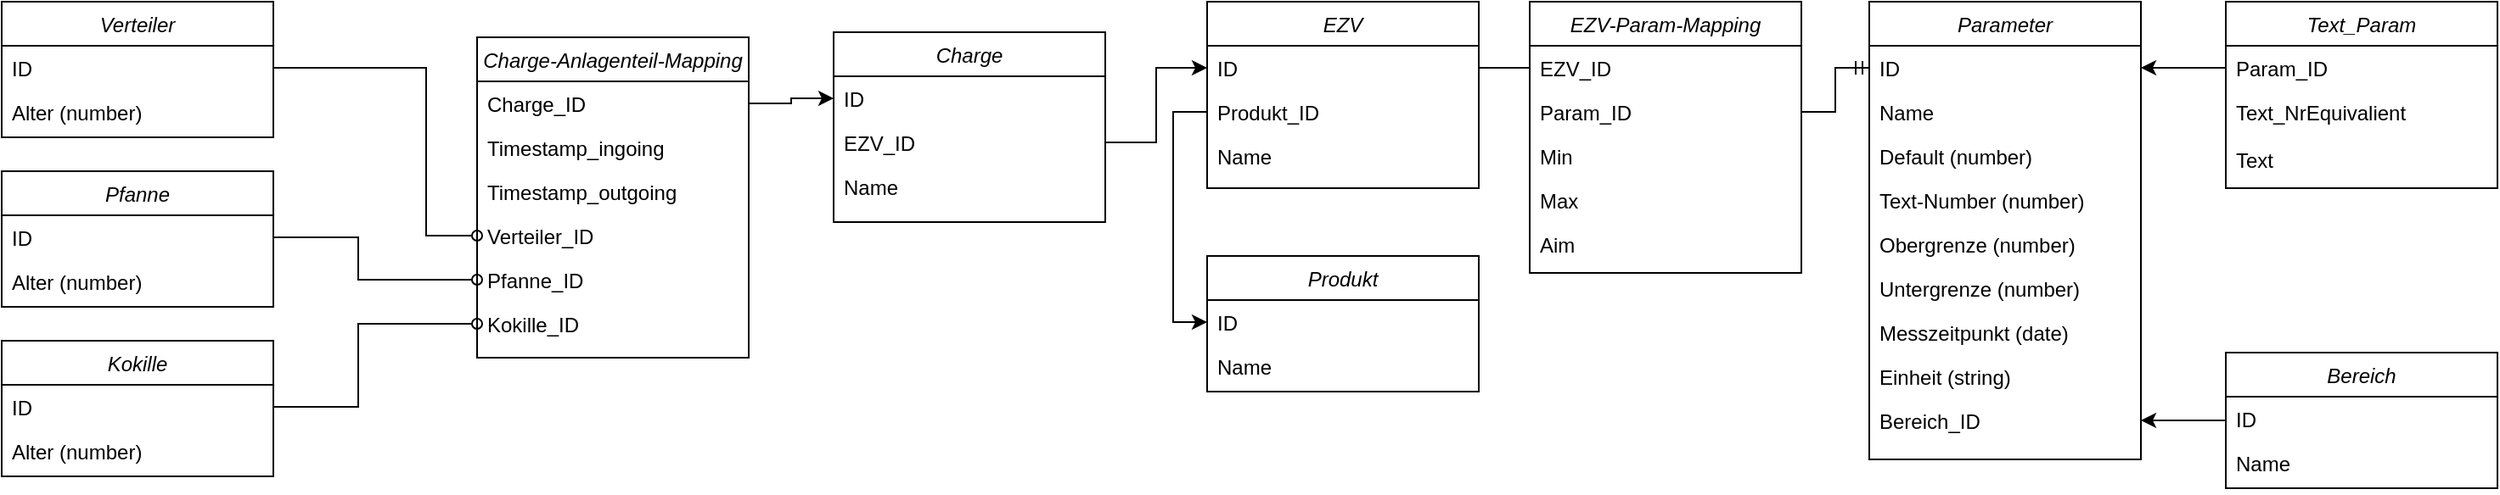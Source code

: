 <mxfile version="13.10.5" type="device"><diagram id="C5RBs43oDa-KdzZeNtuy" name="Page-1"><mxGraphModel dx="1808" dy="552" grid="1" gridSize="10" guides="1" tooltips="1" connect="1" arrows="1" fold="1" page="1" pageScale="1" pageWidth="827" pageHeight="1169" math="0" shadow="0"><root><mxCell id="WIyWlLk6GJQsqaUBKTNV-0"/><mxCell id="WIyWlLk6GJQsqaUBKTNV-1" parent="WIyWlLk6GJQsqaUBKTNV-0"/><mxCell id="XGNj_XzNaE9oyJNvo4-X-3" style="edgeStyle=orthogonalEdgeStyle;rounded=0;orthogonalLoop=1;jettySize=auto;html=1;exitX=1;exitY=0.5;exitDx=0;exitDy=0;entryX=0;entryY=0.5;entryDx=0;entryDy=0;endArrow=none;endFill=0;" parent="WIyWlLk6GJQsqaUBKTNV-1" source="zkfFHV4jXpPFQw0GAbJ--1" target="XGNj_XzNaE9oyJNvo4-X-1" edge="1"><mxGeometry relative="1" as="geometry"/></mxCell><mxCell id="zkfFHV4jXpPFQw0GAbJ--0" value="EZV" style="swimlane;fontStyle=2;align=center;verticalAlign=top;childLayout=stackLayout;horizontal=1;startSize=26;horizontalStack=0;resizeParent=1;resizeLast=0;collapsible=1;marginBottom=0;rounded=0;shadow=0;strokeWidth=1;" parent="WIyWlLk6GJQsqaUBKTNV-1" vertex="1"><mxGeometry x="10" y="120" width="160" height="110" as="geometry"><mxRectangle x="230" y="140" width="160" height="26" as="alternateBounds"/></mxGeometry></mxCell><mxCell id="zkfFHV4jXpPFQw0GAbJ--1" value="ID" style="text;align=left;verticalAlign=top;spacingLeft=4;spacingRight=4;overflow=hidden;rotatable=0;points=[[0,0.5],[1,0.5]];portConstraint=eastwest;" parent="zkfFHV4jXpPFQw0GAbJ--0" vertex="1"><mxGeometry y="26" width="160" height="26" as="geometry"/></mxCell><mxCell id="PeHHQMNG-OuGxsTBWXyu-22" value="Produkt_ID" style="text;align=left;verticalAlign=top;spacingLeft=4;spacingRight=4;overflow=hidden;rotatable=0;points=[[0,0.5],[1,0.5]];portConstraint=eastwest;rounded=0;shadow=0;html=0;" parent="zkfFHV4jXpPFQw0GAbJ--0" vertex="1"><mxGeometry y="52" width="160" height="26" as="geometry"/></mxCell><mxCell id="zkfFHV4jXpPFQw0GAbJ--2" value="Name" style="text;align=left;verticalAlign=top;spacingLeft=4;spacingRight=4;overflow=hidden;rotatable=0;points=[[0,0.5],[1,0.5]];portConstraint=eastwest;rounded=0;shadow=0;html=0;" parent="zkfFHV4jXpPFQw0GAbJ--0" vertex="1"><mxGeometry y="78" width="160" height="26" as="geometry"/></mxCell><mxCell id="XGNj_XzNaE9oyJNvo4-X-0" value="EZV-Param-Mapping" style="swimlane;fontStyle=2;align=center;verticalAlign=top;childLayout=stackLayout;horizontal=1;startSize=26;horizontalStack=0;resizeParent=1;resizeLast=0;collapsible=1;marginBottom=0;rounded=0;shadow=0;strokeWidth=1;" parent="WIyWlLk6GJQsqaUBKTNV-1" vertex="1"><mxGeometry x="200" y="120" width="160" height="160" as="geometry"><mxRectangle x="230" y="140" width="160" height="26" as="alternateBounds"/></mxGeometry></mxCell><mxCell id="XGNj_XzNaE9oyJNvo4-X-1" value="EZV_ID" style="text;align=left;verticalAlign=top;spacingLeft=4;spacingRight=4;overflow=hidden;rotatable=0;points=[[0,0.5],[1,0.5]];portConstraint=eastwest;" parent="XGNj_XzNaE9oyJNvo4-X-0" vertex="1"><mxGeometry y="26" width="160" height="26" as="geometry"/></mxCell><mxCell id="XGNj_XzNaE9oyJNvo4-X-2" value="Param_ID" style="text;align=left;verticalAlign=top;spacingLeft=4;spacingRight=4;overflow=hidden;rotatable=0;points=[[0,0.5],[1,0.5]];portConstraint=eastwest;rounded=0;shadow=0;html=0;" parent="XGNj_XzNaE9oyJNvo4-X-0" vertex="1"><mxGeometry y="52" width="160" height="26" as="geometry"/></mxCell><mxCell id="XGNj_XzNaE9oyJNvo4-X-25" value="Min" style="text;align=left;verticalAlign=top;spacingLeft=4;spacingRight=4;overflow=hidden;rotatable=0;points=[[0,0.5],[1,0.5]];portConstraint=eastwest;rounded=0;shadow=0;html=0;" parent="XGNj_XzNaE9oyJNvo4-X-0" vertex="1"><mxGeometry y="78" width="160" height="26" as="geometry"/></mxCell><mxCell id="XGNj_XzNaE9oyJNvo4-X-26" value="Max" style="text;align=left;verticalAlign=top;spacingLeft=4;spacingRight=4;overflow=hidden;rotatable=0;points=[[0,0.5],[1,0.5]];portConstraint=eastwest;rounded=0;shadow=0;html=0;" parent="XGNj_XzNaE9oyJNvo4-X-0" vertex="1"><mxGeometry y="104" width="160" height="26" as="geometry"/></mxCell><mxCell id="XGNj_XzNaE9oyJNvo4-X-27" value="Aim" style="text;align=left;verticalAlign=top;spacingLeft=4;spacingRight=4;overflow=hidden;rotatable=0;points=[[0,0.5],[1,0.5]];portConstraint=eastwest;rounded=0;shadow=0;html=0;" parent="XGNj_XzNaE9oyJNvo4-X-0" vertex="1"><mxGeometry y="130" width="160" height="26" as="geometry"/></mxCell><mxCell id="XGNj_XzNaE9oyJNvo4-X-4" value="Parameter" style="swimlane;fontStyle=2;align=center;verticalAlign=top;childLayout=stackLayout;horizontal=1;startSize=26;horizontalStack=0;resizeParent=1;resizeLast=0;collapsible=1;marginBottom=0;rounded=0;shadow=0;strokeWidth=1;" parent="WIyWlLk6GJQsqaUBKTNV-1" vertex="1"><mxGeometry x="400" y="120" width="160" height="270" as="geometry"><mxRectangle x="230" y="140" width="160" height="26" as="alternateBounds"/></mxGeometry></mxCell><mxCell id="XGNj_XzNaE9oyJNvo4-X-5" value="ID" style="text;align=left;verticalAlign=top;spacingLeft=4;spacingRight=4;overflow=hidden;rotatable=0;points=[[0,0.5],[1,0.5]];portConstraint=eastwest;" parent="XGNj_XzNaE9oyJNvo4-X-4" vertex="1"><mxGeometry y="26" width="160" height="26" as="geometry"/></mxCell><mxCell id="PeHHQMNG-OuGxsTBWXyu-50" value="Name" style="text;align=left;verticalAlign=top;spacingLeft=4;spacingRight=4;overflow=hidden;rotatable=0;points=[[0,0.5],[1,0.5]];portConstraint=eastwest;" parent="XGNj_XzNaE9oyJNvo4-X-4" vertex="1"><mxGeometry y="52" width="160" height="26" as="geometry"/></mxCell><mxCell id="XGNj_XzNaE9oyJNvo4-X-6" value="Default (number)" style="text;align=left;verticalAlign=top;spacingLeft=4;spacingRight=4;overflow=hidden;rotatable=0;points=[[0,0.5],[1,0.5]];portConstraint=eastwest;rounded=0;shadow=0;html=0;" parent="XGNj_XzNaE9oyJNvo4-X-4" vertex="1"><mxGeometry y="78" width="160" height="26" as="geometry"/></mxCell><mxCell id="XGNj_XzNaE9oyJNvo4-X-14" value="Text-Number (number)" style="text;align=left;verticalAlign=top;spacingLeft=4;spacingRight=4;overflow=hidden;rotatable=0;points=[[0,0.5],[1,0.5]];portConstraint=eastwest;rounded=0;shadow=0;html=0;" parent="XGNj_XzNaE9oyJNvo4-X-4" vertex="1"><mxGeometry y="104" width="160" height="26" as="geometry"/></mxCell><mxCell id="XGNj_XzNaE9oyJNvo4-X-8" value="Obergrenze (number)" style="text;align=left;verticalAlign=top;spacingLeft=4;spacingRight=4;overflow=hidden;rotatable=0;points=[[0,0.5],[1,0.5]];portConstraint=eastwest;rounded=0;shadow=0;html=0;" parent="XGNj_XzNaE9oyJNvo4-X-4" vertex="1"><mxGeometry y="130" width="160" height="26" as="geometry"/></mxCell><mxCell id="XGNj_XzNaE9oyJNvo4-X-9" value="Untergrenze (number)" style="text;align=left;verticalAlign=top;spacingLeft=4;spacingRight=4;overflow=hidden;rotatable=0;points=[[0,0.5],[1,0.5]];portConstraint=eastwest;rounded=0;shadow=0;html=0;" parent="XGNj_XzNaE9oyJNvo4-X-4" vertex="1"><mxGeometry y="156" width="160" height="26" as="geometry"/></mxCell><mxCell id="XGNj_XzNaE9oyJNvo4-X-10" value="Messzeitpunkt (date)" style="text;align=left;verticalAlign=top;spacingLeft=4;spacingRight=4;overflow=hidden;rotatable=0;points=[[0,0.5],[1,0.5]];portConstraint=eastwest;rounded=0;shadow=0;html=0;" parent="XGNj_XzNaE9oyJNvo4-X-4" vertex="1"><mxGeometry y="182" width="160" height="26" as="geometry"/></mxCell><mxCell id="XGNj_XzNaE9oyJNvo4-X-11" value="Einheit (string)" style="text;align=left;verticalAlign=top;spacingLeft=4;spacingRight=4;overflow=hidden;rotatable=0;points=[[0,0.5],[1,0.5]];portConstraint=eastwest;rounded=0;shadow=0;html=0;" parent="XGNj_XzNaE9oyJNvo4-X-4" vertex="1"><mxGeometry y="208" width="160" height="26" as="geometry"/></mxCell><mxCell id="XGNj_XzNaE9oyJNvo4-X-16" value="Bereich_ID " style="text;align=left;verticalAlign=top;spacingLeft=4;spacingRight=4;overflow=hidden;rotatable=0;points=[[0,0.5],[1,0.5]];portConstraint=eastwest;rounded=0;shadow=0;html=0;" parent="XGNj_XzNaE9oyJNvo4-X-4" vertex="1"><mxGeometry y="234" width="160" height="26" as="geometry"/></mxCell><mxCell id="XGNj_XzNaE9oyJNvo4-X-18" value="Text_Param" style="swimlane;fontStyle=2;align=center;verticalAlign=top;childLayout=stackLayout;horizontal=1;startSize=26;horizontalStack=0;resizeParent=1;resizeLast=0;collapsible=1;marginBottom=0;rounded=0;shadow=0;strokeWidth=1;" parent="WIyWlLk6GJQsqaUBKTNV-1" vertex="1"><mxGeometry x="610" y="120" width="160" height="110" as="geometry"><mxRectangle x="230" y="140" width="160" height="26" as="alternateBounds"/></mxGeometry></mxCell><mxCell id="XGNj_XzNaE9oyJNvo4-X-19" value="Param_ID" style="text;align=left;verticalAlign=top;spacingLeft=4;spacingRight=4;overflow=hidden;rotatable=0;points=[[0,0.5],[1,0.5]];portConstraint=eastwest;" parent="XGNj_XzNaE9oyJNvo4-X-18" vertex="1"><mxGeometry y="26" width="160" height="26" as="geometry"/></mxCell><mxCell id="XGNj_XzNaE9oyJNvo4-X-20" value="Text_NrEquivalient&#xA;" style="text;align=left;verticalAlign=top;spacingLeft=4;spacingRight=4;overflow=hidden;rotatable=0;points=[[0,0.5],[1,0.5]];portConstraint=eastwest;rounded=0;shadow=0;html=0;" parent="XGNj_XzNaE9oyJNvo4-X-18" vertex="1"><mxGeometry y="52" width="160" height="28" as="geometry"/></mxCell><mxCell id="XGNj_XzNaE9oyJNvo4-X-22" value="Text" style="text;align=left;verticalAlign=top;spacingLeft=4;spacingRight=4;overflow=hidden;rotatable=0;points=[[0,0.5],[1,0.5]];portConstraint=eastwest;rounded=0;shadow=0;html=0;" parent="XGNj_XzNaE9oyJNvo4-X-18" vertex="1"><mxGeometry y="80" width="160" height="28" as="geometry"/></mxCell><mxCell id="XGNj_XzNaE9oyJNvo4-X-34" style="edgeStyle=orthogonalEdgeStyle;rounded=0;orthogonalLoop=1;jettySize=auto;html=1;exitX=1;exitY=0.5;exitDx=0;exitDy=0;entryX=0;entryY=0.5;entryDx=0;entryDy=0;startArrow=none;startFill=0;endArrow=ERmandOne;endFill=0;" parent="WIyWlLk6GJQsqaUBKTNV-1" source="XGNj_XzNaE9oyJNvo4-X-2" target="XGNj_XzNaE9oyJNvo4-X-5" edge="1"><mxGeometry relative="1" as="geometry"/></mxCell><mxCell id="PeHHQMNG-OuGxsTBWXyu-10" style="edgeStyle=orthogonalEdgeStyle;rounded=0;orthogonalLoop=1;jettySize=auto;html=1;" parent="WIyWlLk6GJQsqaUBKTNV-1" source="PeHHQMNG-OuGxsTBWXyu-5" target="XGNj_XzNaE9oyJNvo4-X-16" edge="1"><mxGeometry relative="1" as="geometry"/></mxCell><mxCell id="PeHHQMNG-OuGxsTBWXyu-5" value="Bereich" style="swimlane;fontStyle=2;align=center;verticalAlign=top;childLayout=stackLayout;horizontal=1;startSize=26;horizontalStack=0;resizeParent=1;resizeLast=0;collapsible=1;marginBottom=0;rounded=0;shadow=0;strokeWidth=1;" parent="WIyWlLk6GJQsqaUBKTNV-1" vertex="1"><mxGeometry x="610" y="327" width="160" height="80" as="geometry"><mxRectangle x="230" y="140" width="160" height="26" as="alternateBounds"/></mxGeometry></mxCell><mxCell id="PeHHQMNG-OuGxsTBWXyu-6" value="ID" style="text;align=left;verticalAlign=top;spacingLeft=4;spacingRight=4;overflow=hidden;rotatable=0;points=[[0,0.5],[1,0.5]];portConstraint=eastwest;" parent="PeHHQMNG-OuGxsTBWXyu-5" vertex="1"><mxGeometry y="26" width="160" height="26" as="geometry"/></mxCell><mxCell id="PeHHQMNG-OuGxsTBWXyu-8" value="Name" style="text;align=left;verticalAlign=top;spacingLeft=4;spacingRight=4;overflow=hidden;rotatable=0;points=[[0,0.5],[1,0.5]];portConstraint=eastwest;rounded=0;shadow=0;html=0;" parent="PeHHQMNG-OuGxsTBWXyu-5" vertex="1"><mxGeometry y="52" width="160" height="28" as="geometry"/></mxCell><mxCell id="PeHHQMNG-OuGxsTBWXyu-11" style="edgeStyle=orthogonalEdgeStyle;rounded=0;orthogonalLoop=1;jettySize=auto;html=1;entryX=1;entryY=0.5;entryDx=0;entryDy=0;" parent="WIyWlLk6GJQsqaUBKTNV-1" source="XGNj_XzNaE9oyJNvo4-X-19" target="XGNj_XzNaE9oyJNvo4-X-5" edge="1"><mxGeometry relative="1" as="geometry"/></mxCell><mxCell id="PeHHQMNG-OuGxsTBWXyu-19" value="Produkt" style="swimlane;fontStyle=2;align=center;verticalAlign=top;childLayout=stackLayout;horizontal=1;startSize=26;horizontalStack=0;resizeParent=1;resizeLast=0;collapsible=1;marginBottom=0;rounded=0;shadow=0;strokeWidth=1;" parent="WIyWlLk6GJQsqaUBKTNV-1" vertex="1"><mxGeometry x="10" y="270" width="160" height="80" as="geometry"><mxRectangle x="230" y="140" width="160" height="26" as="alternateBounds"/></mxGeometry></mxCell><mxCell id="PeHHQMNG-OuGxsTBWXyu-20" value="ID" style="text;align=left;verticalAlign=top;spacingLeft=4;spacingRight=4;overflow=hidden;rotatable=0;points=[[0,0.5],[1,0.5]];portConstraint=eastwest;" parent="PeHHQMNG-OuGxsTBWXyu-19" vertex="1"><mxGeometry y="26" width="160" height="26" as="geometry"/></mxCell><mxCell id="PeHHQMNG-OuGxsTBWXyu-21" value="Name" style="text;align=left;verticalAlign=top;spacingLeft=4;spacingRight=4;overflow=hidden;rotatable=0;points=[[0,0.5],[1,0.5]];portConstraint=eastwest;rounded=0;shadow=0;html=0;" parent="PeHHQMNG-OuGxsTBWXyu-19" vertex="1"><mxGeometry y="52" width="160" height="26" as="geometry"/></mxCell><mxCell id="PeHHQMNG-OuGxsTBWXyu-23" value="Charge" style="swimlane;fontStyle=2;align=center;verticalAlign=top;childLayout=stackLayout;horizontal=1;startSize=26;horizontalStack=0;resizeParent=1;resizeLast=0;collapsible=1;marginBottom=0;rounded=0;shadow=0;strokeWidth=1;" parent="WIyWlLk6GJQsqaUBKTNV-1" vertex="1"><mxGeometry x="-210" y="138" width="160" height="112" as="geometry"><mxRectangle x="230" y="140" width="160" height="26" as="alternateBounds"/></mxGeometry></mxCell><mxCell id="PeHHQMNG-OuGxsTBWXyu-24" value="ID" style="text;align=left;verticalAlign=top;spacingLeft=4;spacingRight=4;overflow=hidden;rotatable=0;points=[[0,0.5],[1,0.5]];portConstraint=eastwest;" parent="PeHHQMNG-OuGxsTBWXyu-23" vertex="1"><mxGeometry y="26" width="160" height="26" as="geometry"/></mxCell><mxCell id="PeHHQMNG-OuGxsTBWXyu-25" value="EZV_ID" style="text;align=left;verticalAlign=top;spacingLeft=4;spacingRight=4;overflow=hidden;rotatable=0;points=[[0,0.5],[1,0.5]];portConstraint=eastwest;rounded=0;shadow=0;html=0;" parent="PeHHQMNG-OuGxsTBWXyu-23" vertex="1"><mxGeometry y="52" width="160" height="26" as="geometry"/></mxCell><mxCell id="PeHHQMNG-OuGxsTBWXyu-49" value="Name" style="text;align=left;verticalAlign=top;spacingLeft=4;spacingRight=4;overflow=hidden;rotatable=0;points=[[0,0.5],[1,0.5]];portConstraint=eastwest;rounded=0;shadow=0;html=0;" parent="PeHHQMNG-OuGxsTBWXyu-23" vertex="1"><mxGeometry y="78" width="160" height="26" as="geometry"/></mxCell><mxCell id="PeHHQMNG-OuGxsTBWXyu-28" style="edgeStyle=orthogonalEdgeStyle;rounded=0;orthogonalLoop=1;jettySize=auto;html=1;entryX=0;entryY=0.5;entryDx=0;entryDy=0;" parent="WIyWlLk6GJQsqaUBKTNV-1" source="PeHHQMNG-OuGxsTBWXyu-22" target="PeHHQMNG-OuGxsTBWXyu-20" edge="1"><mxGeometry relative="1" as="geometry"/></mxCell><mxCell id="PeHHQMNG-OuGxsTBWXyu-29" style="edgeStyle=orthogonalEdgeStyle;rounded=0;orthogonalLoop=1;jettySize=auto;html=1;entryX=0;entryY=0.5;entryDx=0;entryDy=0;" parent="WIyWlLk6GJQsqaUBKTNV-1" source="PeHHQMNG-OuGxsTBWXyu-25" target="zkfFHV4jXpPFQw0GAbJ--1" edge="1"><mxGeometry relative="1" as="geometry"/></mxCell><mxCell id="PeHHQMNG-OuGxsTBWXyu-33" value="Verteiler" style="swimlane;fontStyle=2;align=center;verticalAlign=top;childLayout=stackLayout;horizontal=1;startSize=26;horizontalStack=0;resizeParent=1;resizeLast=0;collapsible=1;marginBottom=0;rounded=0;shadow=0;strokeWidth=1;" parent="WIyWlLk6GJQsqaUBKTNV-1" vertex="1"><mxGeometry x="-700" y="120" width="160" height="80" as="geometry"><mxRectangle x="230" y="140" width="160" height="26" as="alternateBounds"/></mxGeometry></mxCell><mxCell id="PeHHQMNG-OuGxsTBWXyu-34" value="ID" style="text;align=left;verticalAlign=top;spacingLeft=4;spacingRight=4;overflow=hidden;rotatable=0;points=[[0,0.5],[1,0.5]];portConstraint=eastwest;" parent="PeHHQMNG-OuGxsTBWXyu-33" vertex="1"><mxGeometry y="26" width="160" height="26" as="geometry"/></mxCell><mxCell id="PeHHQMNG-OuGxsTBWXyu-38" value="Alter (number)" style="text;align=left;verticalAlign=top;spacingLeft=4;spacingRight=4;overflow=hidden;rotatable=0;points=[[0,0.5],[1,0.5]];portConstraint=eastwest;rounded=0;shadow=0;html=0;" parent="PeHHQMNG-OuGxsTBWXyu-33" vertex="1"><mxGeometry y="52" width="160" height="26" as="geometry"/></mxCell><mxCell id="PeHHQMNG-OuGxsTBWXyu-39" value="Pfanne" style="swimlane;fontStyle=2;align=center;verticalAlign=top;childLayout=stackLayout;horizontal=1;startSize=26;horizontalStack=0;resizeParent=1;resizeLast=0;collapsible=1;marginBottom=0;rounded=0;shadow=0;strokeWidth=1;" parent="WIyWlLk6GJQsqaUBKTNV-1" vertex="1"><mxGeometry x="-700" y="220" width="160" height="80" as="geometry"><mxRectangle x="230" y="140" width="160" height="26" as="alternateBounds"/></mxGeometry></mxCell><mxCell id="PeHHQMNG-OuGxsTBWXyu-40" value="ID" style="text;align=left;verticalAlign=top;spacingLeft=4;spacingRight=4;overflow=hidden;rotatable=0;points=[[0,0.5],[1,0.5]];portConstraint=eastwest;" parent="PeHHQMNG-OuGxsTBWXyu-39" vertex="1"><mxGeometry y="26" width="160" height="26" as="geometry"/></mxCell><mxCell id="PeHHQMNG-OuGxsTBWXyu-41" value="Alter (number)" style="text;align=left;verticalAlign=top;spacingLeft=4;spacingRight=4;overflow=hidden;rotatable=0;points=[[0,0.5],[1,0.5]];portConstraint=eastwest;rounded=0;shadow=0;html=0;" parent="PeHHQMNG-OuGxsTBWXyu-39" vertex="1"><mxGeometry y="52" width="160" height="26" as="geometry"/></mxCell><mxCell id="PeHHQMNG-OuGxsTBWXyu-42" value="Kokille" style="swimlane;fontStyle=2;align=center;verticalAlign=top;childLayout=stackLayout;horizontal=1;startSize=26;horizontalStack=0;resizeParent=1;resizeLast=0;collapsible=1;marginBottom=0;rounded=0;shadow=0;strokeWidth=1;" parent="WIyWlLk6GJQsqaUBKTNV-1" vertex="1"><mxGeometry x="-700" y="320" width="160" height="80" as="geometry"><mxRectangle x="230" y="140" width="160" height="26" as="alternateBounds"/></mxGeometry></mxCell><mxCell id="PeHHQMNG-OuGxsTBWXyu-43" value="ID" style="text;align=left;verticalAlign=top;spacingLeft=4;spacingRight=4;overflow=hidden;rotatable=0;points=[[0,0.5],[1,0.5]];portConstraint=eastwest;" parent="PeHHQMNG-OuGxsTBWXyu-42" vertex="1"><mxGeometry y="26" width="160" height="26" as="geometry"/></mxCell><mxCell id="PeHHQMNG-OuGxsTBWXyu-44" value="Alter (number)" style="text;align=left;verticalAlign=top;spacingLeft=4;spacingRight=4;overflow=hidden;rotatable=0;points=[[0,0.5],[1,0.5]];portConstraint=eastwest;rounded=0;shadow=0;html=0;" parent="PeHHQMNG-OuGxsTBWXyu-42" vertex="1"><mxGeometry y="52" width="160" height="26" as="geometry"/></mxCell><mxCell id="TNxFuMEdjKFLOpgr-wDr-0" value="Charge-Anlagenteil-Mapping" style="swimlane;fontStyle=2;align=center;verticalAlign=top;childLayout=stackLayout;horizontal=1;startSize=26;horizontalStack=0;resizeParent=1;resizeLast=0;collapsible=1;marginBottom=0;rounded=0;shadow=0;strokeWidth=1;" vertex="1" parent="WIyWlLk6GJQsqaUBKTNV-1"><mxGeometry x="-420" y="141" width="160" height="189" as="geometry"><mxRectangle x="230" y="140" width="160" height="26" as="alternateBounds"/></mxGeometry></mxCell><mxCell id="TNxFuMEdjKFLOpgr-wDr-2" value="Charge_ID" style="text;align=left;verticalAlign=top;spacingLeft=4;spacingRight=4;overflow=hidden;rotatable=0;points=[[0,0.5],[1,0.5]];portConstraint=eastwest;rounded=0;shadow=0;html=0;" vertex="1" parent="TNxFuMEdjKFLOpgr-wDr-0"><mxGeometry y="26" width="160" height="26" as="geometry"/></mxCell><mxCell id="TNxFuMEdjKFLOpgr-wDr-3" value="Timestamp_ingoing" style="text;align=left;verticalAlign=top;spacingLeft=4;spacingRight=4;overflow=hidden;rotatable=0;points=[[0,0.5],[1,0.5]];portConstraint=eastwest;rounded=0;shadow=0;html=0;" vertex="1" parent="TNxFuMEdjKFLOpgr-wDr-0"><mxGeometry y="52" width="160" height="26" as="geometry"/></mxCell><mxCell id="TNxFuMEdjKFLOpgr-wDr-7" value="Timestamp_outgoing" style="text;align=left;verticalAlign=top;spacingLeft=4;spacingRight=4;overflow=hidden;rotatable=0;points=[[0,0.5],[1,0.5]];portConstraint=eastwest;rounded=0;shadow=0;html=0;" vertex="1" parent="TNxFuMEdjKFLOpgr-wDr-0"><mxGeometry y="78" width="160" height="26" as="geometry"/></mxCell><mxCell id="TNxFuMEdjKFLOpgr-wDr-4" value="Verteiler_ID" style="text;align=left;verticalAlign=top;spacingLeft=4;spacingRight=4;overflow=hidden;rotatable=0;points=[[0,0.5],[1,0.5]];portConstraint=eastwest;rounded=0;shadow=0;html=0;" vertex="1" parent="TNxFuMEdjKFLOpgr-wDr-0"><mxGeometry y="104" width="160" height="26" as="geometry"/></mxCell><mxCell id="TNxFuMEdjKFLOpgr-wDr-5" value="Pfanne_ID" style="text;align=left;verticalAlign=top;spacingLeft=4;spacingRight=4;overflow=hidden;rotatable=0;points=[[0,0.5],[1,0.5]];portConstraint=eastwest;rounded=0;shadow=0;html=0;" vertex="1" parent="TNxFuMEdjKFLOpgr-wDr-0"><mxGeometry y="130" width="160" height="26" as="geometry"/></mxCell><mxCell id="TNxFuMEdjKFLOpgr-wDr-6" value="Kokille_ID" style="text;align=left;verticalAlign=top;spacingLeft=4;spacingRight=4;overflow=hidden;rotatable=0;points=[[0,0.5],[1,0.5]];portConstraint=eastwest;rounded=0;shadow=0;html=0;" vertex="1" parent="TNxFuMEdjKFLOpgr-wDr-0"><mxGeometry y="156" width="160" height="26" as="geometry"/></mxCell><mxCell id="TNxFuMEdjKFLOpgr-wDr-9" style="edgeStyle=orthogonalEdgeStyle;rounded=0;orthogonalLoop=1;jettySize=auto;html=1;entryX=0;entryY=0.5;entryDx=0;entryDy=0;endArrow=oval;endFill=0;" edge="1" parent="WIyWlLk6GJQsqaUBKTNV-1" source="PeHHQMNG-OuGxsTBWXyu-43" target="TNxFuMEdjKFLOpgr-wDr-6"><mxGeometry relative="1" as="geometry"><Array as="points"><mxPoint x="-490" y="359"/><mxPoint x="-490" y="310"/></Array></mxGeometry></mxCell><mxCell id="TNxFuMEdjKFLOpgr-wDr-10" style="edgeStyle=orthogonalEdgeStyle;rounded=0;orthogonalLoop=1;jettySize=auto;html=1;entryX=0;entryY=0.5;entryDx=0;entryDy=0;endArrow=oval;endFill=0;" edge="1" parent="WIyWlLk6GJQsqaUBKTNV-1" source="PeHHQMNG-OuGxsTBWXyu-40" target="TNxFuMEdjKFLOpgr-wDr-5"><mxGeometry relative="1" as="geometry"><Array as="points"><mxPoint x="-490" y="259"/><mxPoint x="-490" y="284"/></Array></mxGeometry></mxCell><mxCell id="TNxFuMEdjKFLOpgr-wDr-11" style="edgeStyle=orthogonalEdgeStyle;rounded=0;orthogonalLoop=1;jettySize=auto;html=1;entryX=0;entryY=0.5;entryDx=0;entryDy=0;endArrow=oval;endFill=0;" edge="1" parent="WIyWlLk6GJQsqaUBKTNV-1" source="PeHHQMNG-OuGxsTBWXyu-34" target="TNxFuMEdjKFLOpgr-wDr-4"><mxGeometry relative="1" as="geometry"><Array as="points"><mxPoint x="-450" y="159"/><mxPoint x="-450" y="258"/></Array></mxGeometry></mxCell><mxCell id="TNxFuMEdjKFLOpgr-wDr-12" style="edgeStyle=orthogonalEdgeStyle;rounded=0;orthogonalLoop=1;jettySize=auto;html=1;entryX=0;entryY=0.5;entryDx=0;entryDy=0;" edge="1" parent="WIyWlLk6GJQsqaUBKTNV-1" source="TNxFuMEdjKFLOpgr-wDr-2" target="PeHHQMNG-OuGxsTBWXyu-24"><mxGeometry relative="1" as="geometry"/></mxCell></root></mxGraphModel></diagram></mxfile>